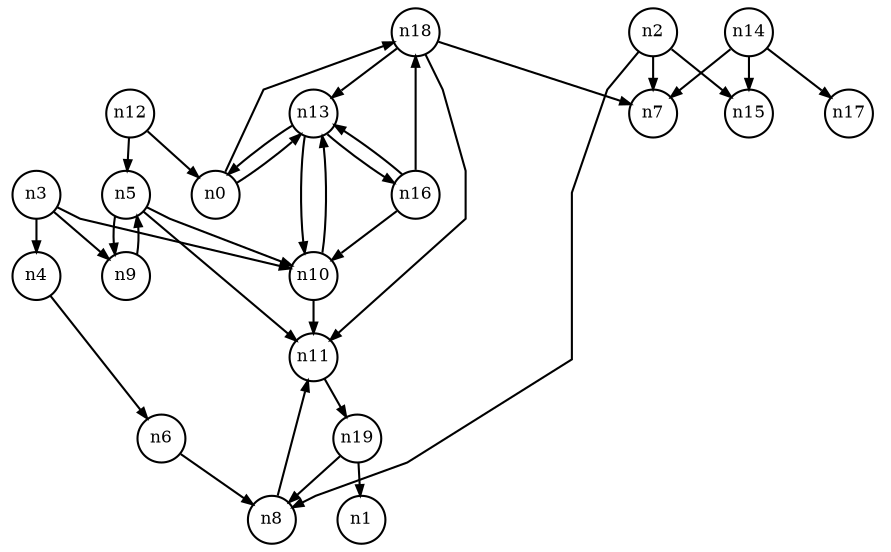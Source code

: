 digraph G{
splines=polyline;
ranksep=0.22;
nodesep=0.22;
nodesize=0.16;
fontsize=8
edge [arrowsize=0.5]
node [fontsize=8 shape=circle width=0.32 fixedsize=shape];

n18 -> n7
n18 -> n11
n18 -> n13
n0 -> n18
n0 -> n13
n2 -> n7
n2 -> n8
n2 -> n15
n8 -> n11
n4 -> n6
n3 -> n4
n3 -> n9
n3 -> n10
n9 -> n5
n10 -> n11
n10 -> n13
n6 -> n8
n5 -> n10
n5 -> n11
n5 -> n9
n11 -> n19
n12 -> n0
n12 -> n5
n13 -> n0
n13 -> n10
n13 -> n16
n14 -> n7
n14 -> n15
n14 -> n17
n16 -> n10
n16 -> n13
n16 -> n18
n19 -> n1
n19 -> n8
}
